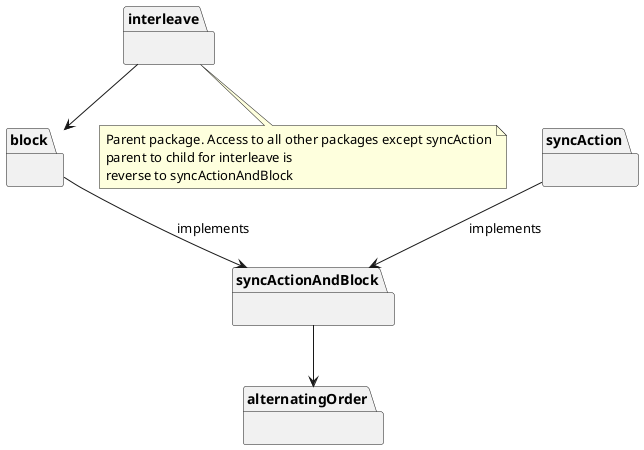 @startuml
'https://plantuml.com/class-diagram


package interleave {
}

note bottom of interleave
Parent package. Access to all other packages except syncAction
parent to child for interleave is
reverse to syncActionAndBlock
end note

package syncActionAndBlock {
}

package block {
}

package syncAction {
}

package alternatingOrder   {
}

interleave --> block
block --> syncActionAndBlock : implements
syncAction --> syncActionAndBlock : implements
syncActionAndBlock --> alternatingOrder

@enduml